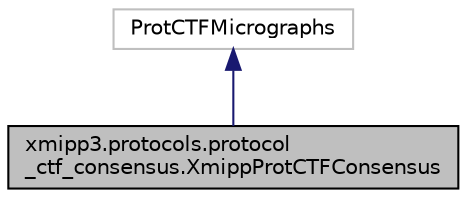 digraph "xmipp3.protocols.protocol_ctf_consensus.XmippProtCTFConsensus"
{
  edge [fontname="Helvetica",fontsize="10",labelfontname="Helvetica",labelfontsize="10"];
  node [fontname="Helvetica",fontsize="10",shape=record];
  Node2 [label="xmipp3.protocols.protocol\l_ctf_consensus.XmippProtCTFConsensus",height=0.2,width=0.4,color="black", fillcolor="grey75", style="filled", fontcolor="black"];
  Node3 -> Node2 [dir="back",color="midnightblue",fontsize="10",style="solid",fontname="Helvetica"];
  Node3 [label="ProtCTFMicrographs",height=0.2,width=0.4,color="grey75", fillcolor="white", style="filled"];
}
